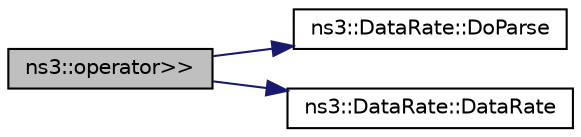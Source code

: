 digraph "ns3::operator&gt;&gt;"
{
  edge [fontname="Helvetica",fontsize="10",labelfontname="Helvetica",labelfontsize="10"];
  node [fontname="Helvetica",fontsize="10",shape=record];
  rankdir="LR";
  Node1 [label="ns3::operator\>\>",height=0.2,width=0.4,color="black", fillcolor="grey75", style="filled", fontcolor="black"];
  Node1 -> Node2 [color="midnightblue",fontsize="10",style="solid"];
  Node2 [label="ns3::DataRate::DoParse",height=0.2,width=0.4,color="black", fillcolor="white", style="filled",URL="$db/d01/classns3_1_1DataRate.html#a2714f3be344bbae7ace310b1a8412ed8",tooltip="Parse a string representing a DataRate into an uint64_t. "];
  Node1 -> Node3 [color="midnightblue",fontsize="10",style="solid"];
  Node3 [label="ns3::DataRate::DataRate",height=0.2,width=0.4,color="black", fillcolor="white", style="filled",URL="$db/d01/classns3_1_1DataRate.html#abe139e6335e5ad820d35b24da7f06325"];
}
